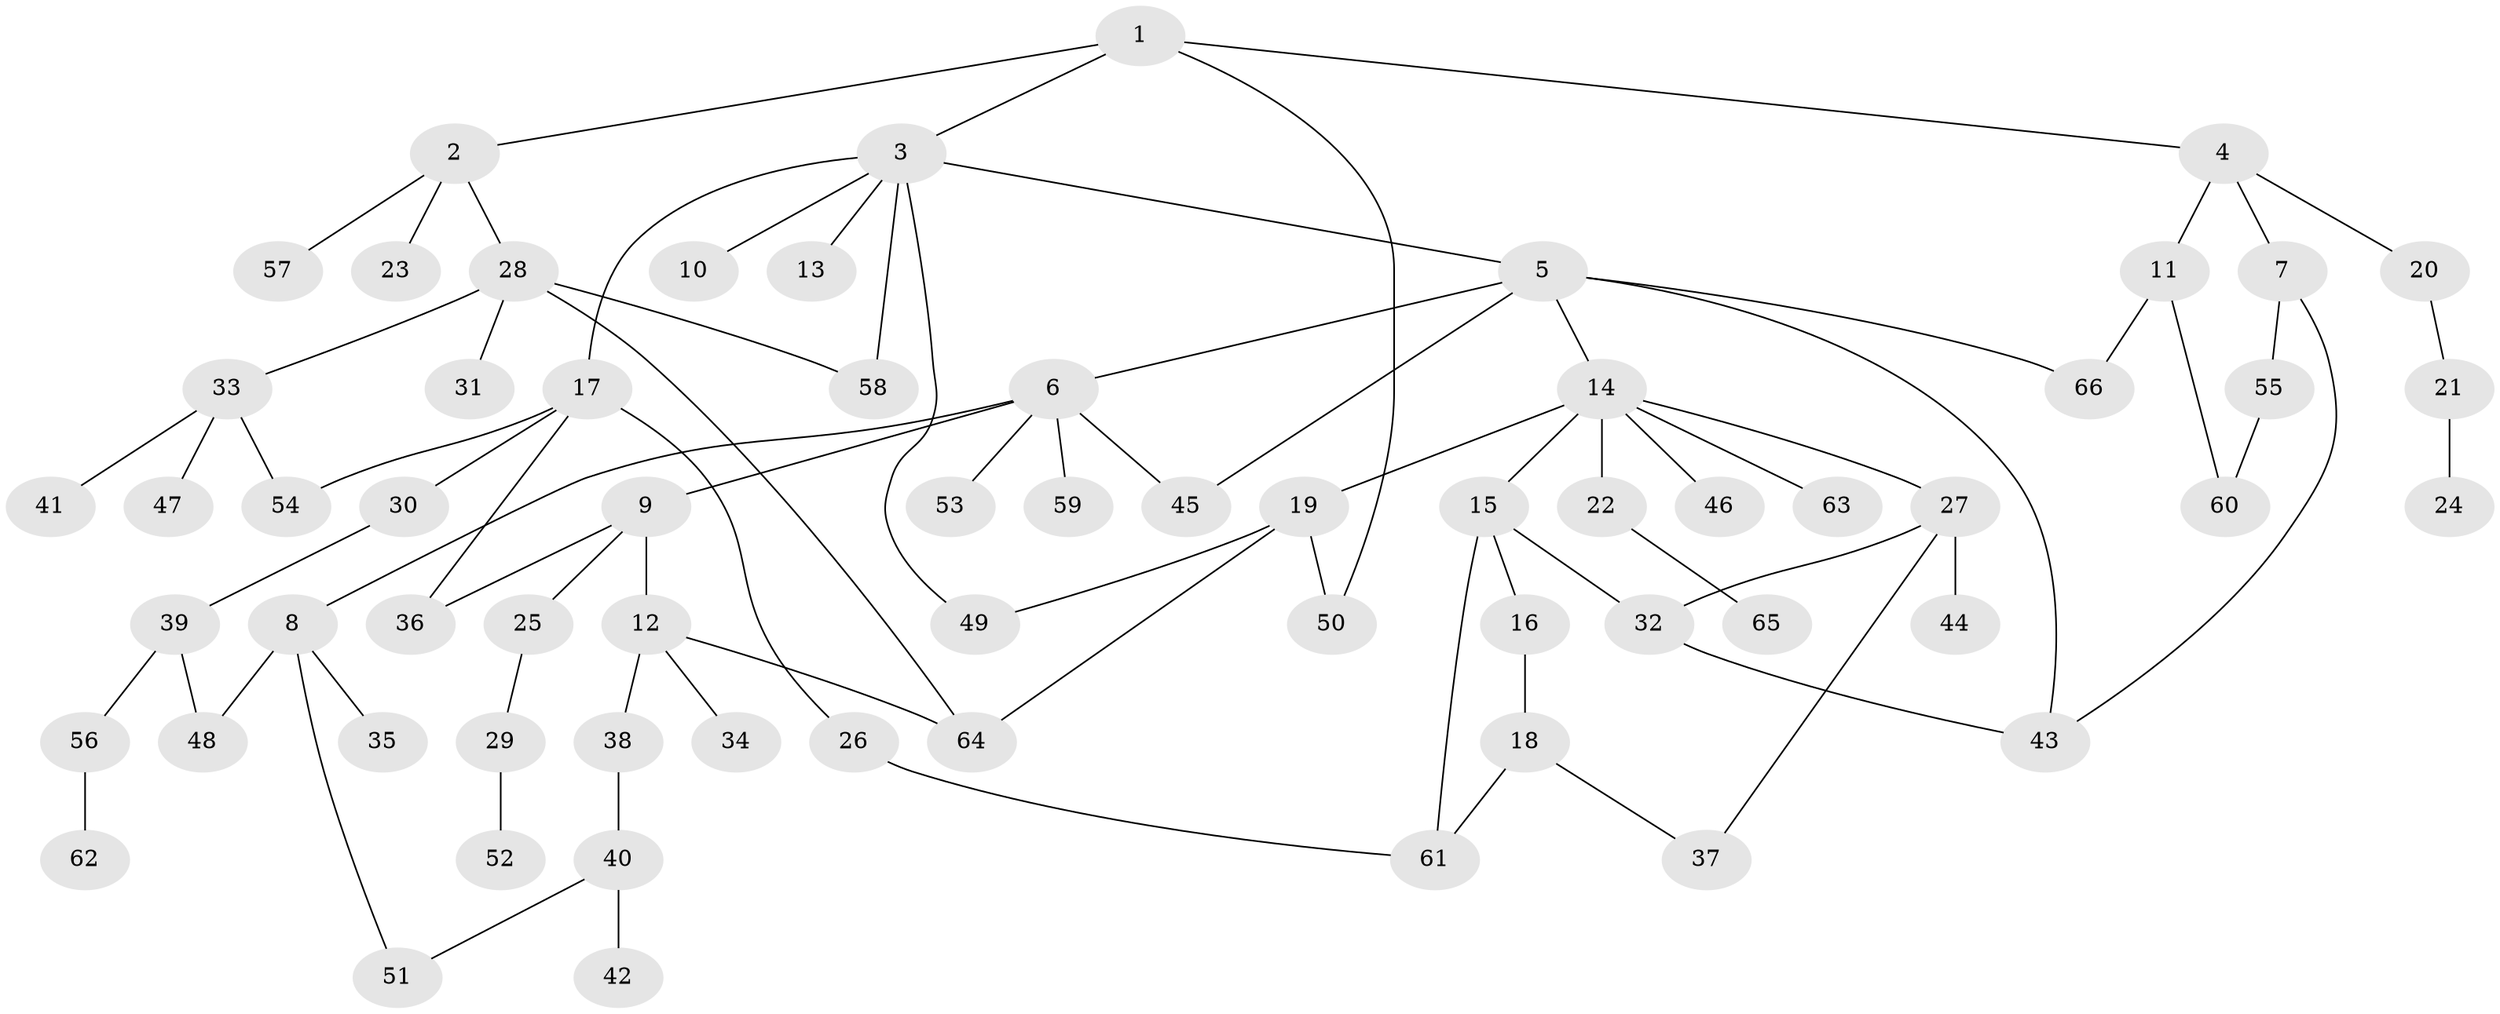 // coarse degree distribution, {7: 0.03571428571428571, 1: 0.17857142857142858, 5: 0.17857142857142858, 3: 0.17857142857142858, 6: 0.03571428571428571, 2: 0.32142857142857145, 4: 0.07142857142857142}
// Generated by graph-tools (version 1.1) at 2025/49/03/04/25 22:49:13]
// undirected, 66 vertices, 83 edges
graph export_dot {
  node [color=gray90,style=filled];
  1;
  2;
  3;
  4;
  5;
  6;
  7;
  8;
  9;
  10;
  11;
  12;
  13;
  14;
  15;
  16;
  17;
  18;
  19;
  20;
  21;
  22;
  23;
  24;
  25;
  26;
  27;
  28;
  29;
  30;
  31;
  32;
  33;
  34;
  35;
  36;
  37;
  38;
  39;
  40;
  41;
  42;
  43;
  44;
  45;
  46;
  47;
  48;
  49;
  50;
  51;
  52;
  53;
  54;
  55;
  56;
  57;
  58;
  59;
  60;
  61;
  62;
  63;
  64;
  65;
  66;
  1 -- 2;
  1 -- 3;
  1 -- 4;
  1 -- 50;
  2 -- 23;
  2 -- 28;
  2 -- 57;
  3 -- 5;
  3 -- 10;
  3 -- 13;
  3 -- 17;
  3 -- 58;
  3 -- 49;
  4 -- 7;
  4 -- 11;
  4 -- 20;
  5 -- 6;
  5 -- 14;
  5 -- 66;
  5 -- 43;
  5 -- 45;
  6 -- 8;
  6 -- 9;
  6 -- 45;
  6 -- 53;
  6 -- 59;
  7 -- 43;
  7 -- 55;
  8 -- 35;
  8 -- 48;
  8 -- 51;
  9 -- 12;
  9 -- 25;
  9 -- 36;
  11 -- 60;
  11 -- 66;
  12 -- 34;
  12 -- 38;
  12 -- 64;
  14 -- 15;
  14 -- 19;
  14 -- 22;
  14 -- 27;
  14 -- 46;
  14 -- 63;
  15 -- 16;
  15 -- 32;
  15 -- 61;
  16 -- 18;
  17 -- 26;
  17 -- 30;
  17 -- 54;
  17 -- 36;
  18 -- 37;
  18 -- 61;
  19 -- 49;
  19 -- 50;
  19 -- 64;
  20 -- 21;
  21 -- 24;
  22 -- 65;
  25 -- 29;
  26 -- 61;
  27 -- 44;
  27 -- 32;
  27 -- 37;
  28 -- 31;
  28 -- 33;
  28 -- 64;
  28 -- 58;
  29 -- 52;
  30 -- 39;
  32 -- 43;
  33 -- 41;
  33 -- 47;
  33 -- 54;
  38 -- 40;
  39 -- 48;
  39 -- 56;
  40 -- 42;
  40 -- 51;
  55 -- 60;
  56 -- 62;
}
